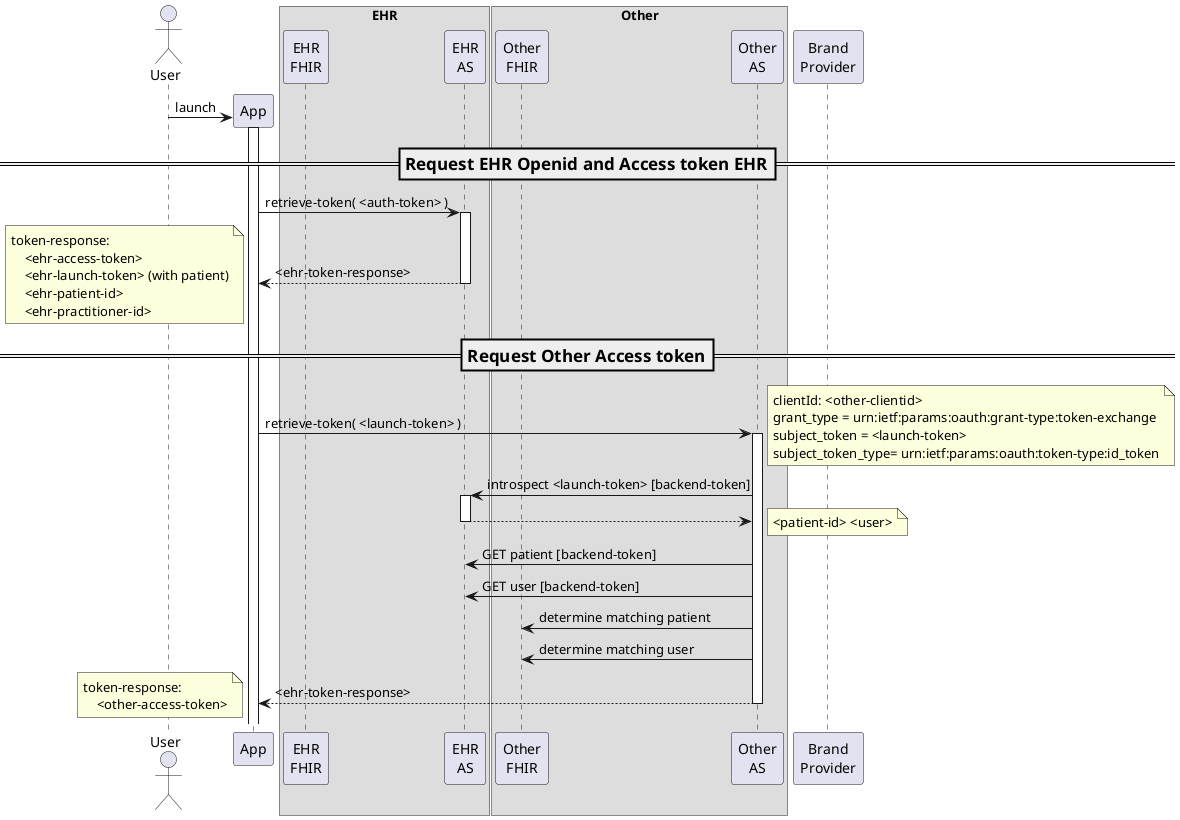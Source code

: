 @startuml

actor User
participant "App" as App
box EHR
    participant  "EHR\nFHIR" as EhrFHIR
    participant  "EHR\nAS" as EhrAS
end box
box Other
    participant  "Other\nFHIR" as OtherFHIR
    participant  "Other\nAS" as OtherAS
end box
participant  "Brand\nProvider" as BrandProvider

create App
User -> App: launch
activate App

=== Request EHR Openid and Access token EHR ==
App -> EhrAS ++: retrieve-token( <auth-token> )
App <-- EhrAS --: <ehr-token-response>
note left
    token-response:
        <ehr-access-token>
        <ehr-launch-token> (with patient)
        <ehr-patient-id>
        <ehr-practitioner-id>
end note

=== Request Other Access token ==
App -> OtherAS ++: retrieve-token( <launch-token> )
note right
    clientId: <other-clientid>
    grant_type = urn:ietf:params:oauth:grant-type:token-exchange
    subject_token = <launch-token>
    subject_token_type= urn:ietf:params:oauth:token-type:id_token
end note
OtherAS ->  EhrAS ++: introspect <launch-token> [backend-token]
OtherAS <-- EhrAS --
note right: <patient-id> <user>
OtherAS -> EhrAS: GET patient [backend-token]
OtherAS -> EhrAS: GET user [backend-token]
OtherAS -> OtherFHIR: determine matching patient 
OtherAS -> OtherFHIR: determine matching user
App <-- OtherAS --: <ehr-token-response>
note left
    token-response:
        <other-access-token>
end note

@enduml
